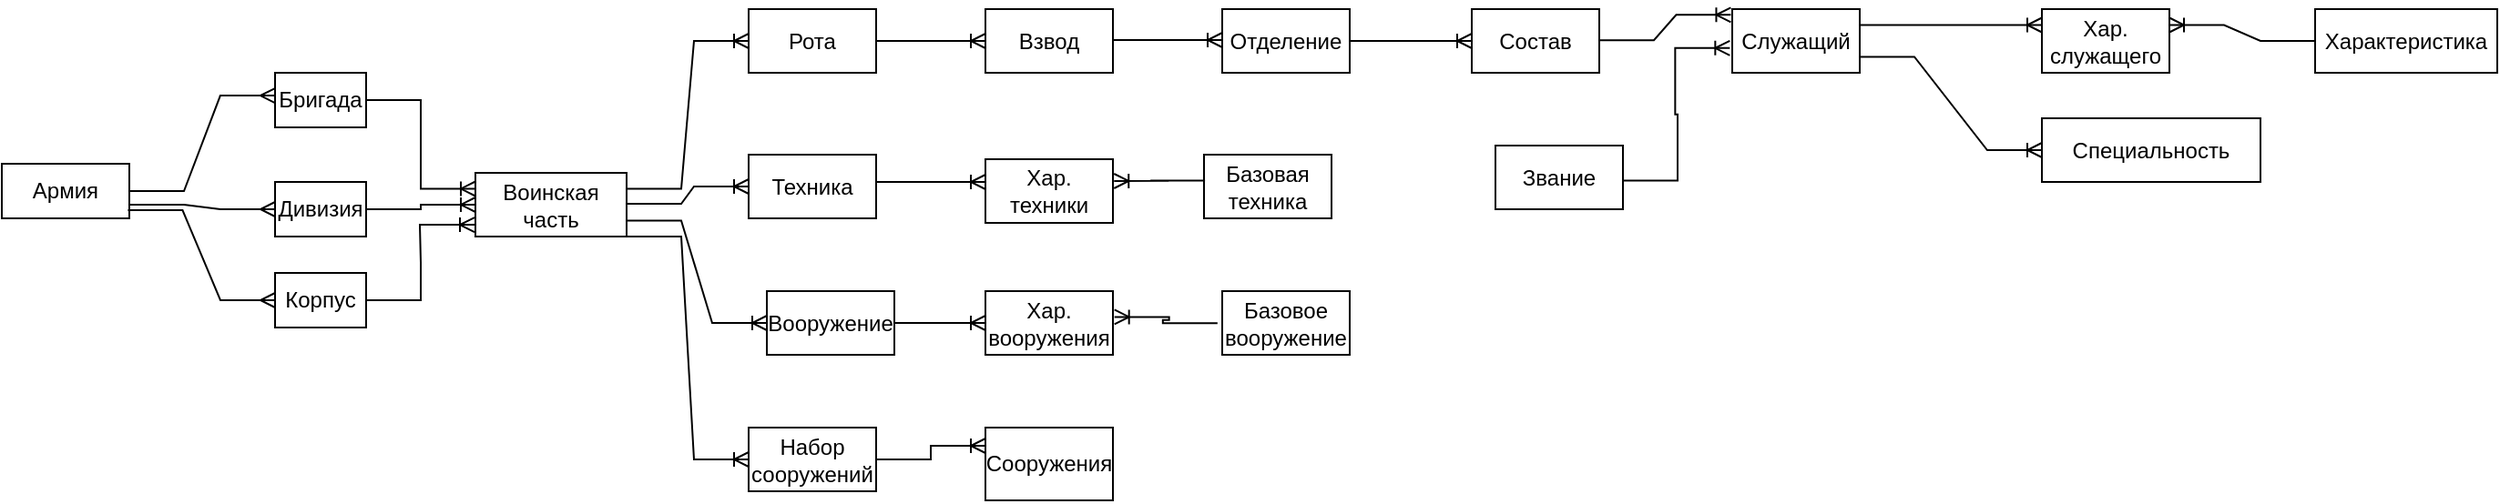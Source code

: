 <mxfile version="22.1.16" type="device">
  <diagram name="Страница — 1" id="XiXeaW232slYccb4axrf">
    <mxGraphModel dx="1400" dy="753" grid="1" gridSize="10" guides="1" tooltips="1" connect="1" arrows="1" fold="1" page="1" pageScale="1" pageWidth="827" pageHeight="1169" math="0" shadow="0">
      <root>
        <mxCell id="0" />
        <mxCell id="1" parent="0" />
        <mxCell id="y5jc44xShQ9iS71Ldo8q-1" value="Армия" style="rounded=0;whiteSpace=wrap;html=1;" vertex="1" parent="1">
          <mxGeometry x="20" y="150" width="70" height="30" as="geometry" />
        </mxCell>
        <mxCell id="y5jc44xShQ9iS71Ldo8q-2" value="Бригада" style="rounded=0;whiteSpace=wrap;html=1;" vertex="1" parent="1">
          <mxGeometry x="170" y="100" width="50" height="30" as="geometry" />
        </mxCell>
        <mxCell id="y5jc44xShQ9iS71Ldo8q-3" value="Дивизия" style="rounded=0;whiteSpace=wrap;html=1;" vertex="1" parent="1">
          <mxGeometry x="170" y="160" width="50" height="30" as="geometry" />
        </mxCell>
        <mxCell id="y5jc44xShQ9iS71Ldo8q-4" value="Корпус" style="rounded=0;whiteSpace=wrap;html=1;" vertex="1" parent="1">
          <mxGeometry x="170" y="210" width="50" height="30" as="geometry" />
        </mxCell>
        <mxCell id="y5jc44xShQ9iS71Ldo8q-5" value="" style="edgeStyle=entityRelationEdgeStyle;fontSize=12;html=1;endArrow=ERmany;rounded=0;entryX=-0.001;entryY=0.417;entryDx=0;entryDy=0;entryPerimeter=0;exitX=1;exitY=0.5;exitDx=0;exitDy=0;" edge="1" parent="1" source="y5jc44xShQ9iS71Ldo8q-1" target="y5jc44xShQ9iS71Ldo8q-2">
          <mxGeometry width="100" height="100" relative="1" as="geometry">
            <mxPoint x="10" y="170" as="sourcePoint" />
            <mxPoint x="110" y="70" as="targetPoint" />
            <Array as="points">
              <mxPoint x="110" y="120" />
              <mxPoint x="100" y="120" />
              <mxPoint x="110" y="110" />
            </Array>
          </mxGeometry>
        </mxCell>
        <mxCell id="y5jc44xShQ9iS71Ldo8q-6" value="" style="edgeStyle=entityRelationEdgeStyle;fontSize=12;html=1;endArrow=ERmany;rounded=0;exitX=1;exitY=0.75;exitDx=0;exitDy=0;entryX=0;entryY=0.5;entryDx=0;entryDy=0;" edge="1" parent="1" source="y5jc44xShQ9iS71Ldo8q-1" target="y5jc44xShQ9iS71Ldo8q-3">
          <mxGeometry width="100" height="100" relative="1" as="geometry">
            <mxPoint x="130" y="250" as="sourcePoint" />
            <mxPoint x="230" y="150" as="targetPoint" />
          </mxGeometry>
        </mxCell>
        <mxCell id="y5jc44xShQ9iS71Ldo8q-7" value="" style="edgeStyle=entityRelationEdgeStyle;fontSize=12;html=1;endArrow=ERmany;rounded=0;entryX=0;entryY=0.5;entryDx=0;entryDy=0;exitX=0.989;exitY=0.851;exitDx=0;exitDy=0;exitPerimeter=0;" edge="1" parent="1" source="y5jc44xShQ9iS71Ldo8q-1" target="y5jc44xShQ9iS71Ldo8q-4">
          <mxGeometry width="100" height="100" relative="1" as="geometry">
            <mxPoint x="20" y="310" as="sourcePoint" />
            <mxPoint x="120" y="210" as="targetPoint" />
          </mxGeometry>
        </mxCell>
        <mxCell id="y5jc44xShQ9iS71Ldo8q-8" value="Воинская часть" style="rounded=0;whiteSpace=wrap;html=1;" vertex="1" parent="1">
          <mxGeometry x="280" y="155" width="83" height="35" as="geometry" />
        </mxCell>
        <mxCell id="y5jc44xShQ9iS71Ldo8q-9" value="" style="edgeStyle=entityRelationEdgeStyle;fontSize=12;html=1;endArrow=ERoneToMany;rounded=0;exitX=1;exitY=0.5;exitDx=0;exitDy=0;entryX=0;entryY=0.25;entryDx=0;entryDy=0;" edge="1" parent="1" source="y5jc44xShQ9iS71Ldo8q-2" target="y5jc44xShQ9iS71Ldo8q-8">
          <mxGeometry width="100" height="100" relative="1" as="geometry">
            <mxPoint x="240" y="140" as="sourcePoint" />
            <mxPoint x="340" y="40" as="targetPoint" />
          </mxGeometry>
        </mxCell>
        <mxCell id="y5jc44xShQ9iS71Ldo8q-10" value="" style="edgeStyle=entityRelationEdgeStyle;fontSize=12;html=1;endArrow=ERoneToMany;rounded=0;exitX=1;exitY=0.5;exitDx=0;exitDy=0;entryX=0;entryY=0.5;entryDx=0;entryDy=0;" edge="1" parent="1" source="y5jc44xShQ9iS71Ldo8q-3" target="y5jc44xShQ9iS71Ldo8q-8">
          <mxGeometry width="100" height="100" relative="1" as="geometry">
            <mxPoint x="280" y="300" as="sourcePoint" />
            <mxPoint x="380" y="200" as="targetPoint" />
          </mxGeometry>
        </mxCell>
        <mxCell id="y5jc44xShQ9iS71Ldo8q-11" value="" style="edgeStyle=entityRelationEdgeStyle;fontSize=12;html=1;endArrow=ERoneToMany;rounded=0;exitX=1;exitY=0.5;exitDx=0;exitDy=0;entryX=-0.006;entryY=0.816;entryDx=0;entryDy=0;entryPerimeter=0;" edge="1" parent="1" source="y5jc44xShQ9iS71Ldo8q-4" target="y5jc44xShQ9iS71Ldo8q-8">
          <mxGeometry width="100" height="100" relative="1" as="geometry">
            <mxPoint x="340" y="290" as="sourcePoint" />
            <mxPoint x="440" y="190" as="targetPoint" />
          </mxGeometry>
        </mxCell>
        <mxCell id="y5jc44xShQ9iS71Ldo8q-12" value="Рота" style="rounded=0;whiteSpace=wrap;html=1;" vertex="1" parent="1">
          <mxGeometry x="430" y="65" width="70" height="35" as="geometry" />
        </mxCell>
        <mxCell id="y5jc44xShQ9iS71Ldo8q-13" value="Взвод" style="rounded=0;whiteSpace=wrap;html=1;" vertex="1" parent="1">
          <mxGeometry x="560" y="65" width="70" height="35" as="geometry" />
        </mxCell>
        <mxCell id="y5jc44xShQ9iS71Ldo8q-14" value="Техника" style="rounded=0;whiteSpace=wrap;html=1;" vertex="1" parent="1">
          <mxGeometry x="430" y="145" width="70" height="35" as="geometry" />
        </mxCell>
        <mxCell id="y5jc44xShQ9iS71Ldo8q-15" value="Хар. техники" style="rounded=0;whiteSpace=wrap;html=1;" vertex="1" parent="1">
          <mxGeometry x="560" y="147.5" width="70" height="35" as="geometry" />
        </mxCell>
        <mxCell id="y5jc44xShQ9iS71Ldo8q-16" value="Вооружение" style="rounded=0;whiteSpace=wrap;html=1;" vertex="1" parent="1">
          <mxGeometry x="440" y="220" width="70" height="35" as="geometry" />
        </mxCell>
        <mxCell id="y5jc44xShQ9iS71Ldo8q-17" value="Хар. вооружения" style="rounded=0;whiteSpace=wrap;html=1;" vertex="1" parent="1">
          <mxGeometry x="560" y="220" width="70" height="35" as="geometry" />
        </mxCell>
        <mxCell id="y5jc44xShQ9iS71Ldo8q-18" value="Набор сооружений" style="rounded=0;whiteSpace=wrap;html=1;" vertex="1" parent="1">
          <mxGeometry x="430" y="295" width="70" height="35" as="geometry" />
        </mxCell>
        <mxCell id="y5jc44xShQ9iS71Ldo8q-19" value="Сооружения" style="rounded=0;whiteSpace=wrap;html=1;" vertex="1" parent="1">
          <mxGeometry x="560" y="295" width="70" height="40" as="geometry" />
        </mxCell>
        <mxCell id="y5jc44xShQ9iS71Ldo8q-20" value="Базовая техника" style="rounded=0;whiteSpace=wrap;html=1;" vertex="1" parent="1">
          <mxGeometry x="680" y="145" width="70" height="35" as="geometry" />
        </mxCell>
        <mxCell id="y5jc44xShQ9iS71Ldo8q-21" value="Базовое вооружение" style="rounded=0;whiteSpace=wrap;html=1;" vertex="1" parent="1">
          <mxGeometry x="690" y="220" width="70" height="35" as="geometry" />
        </mxCell>
        <mxCell id="y5jc44xShQ9iS71Ldo8q-22" value="Отделение" style="rounded=0;whiteSpace=wrap;html=1;" vertex="1" parent="1">
          <mxGeometry x="690" y="65" width="70" height="35" as="geometry" />
        </mxCell>
        <mxCell id="y5jc44xShQ9iS71Ldo8q-23" value="" style="edgeStyle=entityRelationEdgeStyle;fontSize=12;html=1;endArrow=ERoneToMany;rounded=0;entryX=0;entryY=0.5;entryDx=0;entryDy=0;exitX=1;exitY=0.25;exitDx=0;exitDy=0;" edge="1" parent="1" source="y5jc44xShQ9iS71Ldo8q-8" target="y5jc44xShQ9iS71Ldo8q-12">
          <mxGeometry width="100" height="100" relative="1" as="geometry">
            <mxPoint x="320" y="155" as="sourcePoint" />
            <mxPoint x="420" y="55" as="targetPoint" />
          </mxGeometry>
        </mxCell>
        <mxCell id="y5jc44xShQ9iS71Ldo8q-24" value="" style="edgeStyle=entityRelationEdgeStyle;fontSize=12;html=1;endArrow=ERoneToMany;rounded=0;exitX=1;exitY=0.5;exitDx=0;exitDy=0;entryX=0;entryY=0.5;entryDx=0;entryDy=0;" edge="1" parent="1" source="y5jc44xShQ9iS71Ldo8q-12" target="y5jc44xShQ9iS71Ldo8q-13">
          <mxGeometry width="100" height="100" relative="1" as="geometry">
            <mxPoint x="270" y="130" as="sourcePoint" />
            <mxPoint x="370" y="30" as="targetPoint" />
          </mxGeometry>
        </mxCell>
        <mxCell id="y5jc44xShQ9iS71Ldo8q-25" value="" style="edgeStyle=entityRelationEdgeStyle;fontSize=12;html=1;endArrow=ERoneToMany;rounded=0;exitX=1;exitY=0.5;exitDx=0;exitDy=0;entryX=0;entryY=0.5;entryDx=0;entryDy=0;" edge="1" parent="1">
          <mxGeometry width="100" height="100" relative="1" as="geometry">
            <mxPoint x="630" y="82" as="sourcePoint" />
            <mxPoint x="690" y="82" as="targetPoint" />
          </mxGeometry>
        </mxCell>
        <mxCell id="y5jc44xShQ9iS71Ldo8q-26" value="" style="edgeStyle=entityRelationEdgeStyle;fontSize=12;html=1;endArrow=ERoneToMany;rounded=0;exitX=1;exitY=0.5;exitDx=0;exitDy=0;entryX=0;entryY=0.5;entryDx=0;entryDy=0;" edge="1" parent="1" target="y5jc44xShQ9iS71Ldo8q-14">
          <mxGeometry width="100" height="100" relative="1" as="geometry">
            <mxPoint x="363" y="172" as="sourcePoint" />
            <mxPoint x="423" y="172" as="targetPoint" />
          </mxGeometry>
        </mxCell>
        <mxCell id="y5jc44xShQ9iS71Ldo8q-27" value="" style="edgeStyle=entityRelationEdgeStyle;fontSize=12;html=1;endArrow=ERoneToMany;rounded=0;exitX=1;exitY=0.5;exitDx=0;exitDy=0;entryX=0;entryY=0.5;entryDx=0;entryDy=0;" edge="1" parent="1">
          <mxGeometry width="100" height="100" relative="1" as="geometry">
            <mxPoint x="500" y="160" as="sourcePoint" />
            <mxPoint x="560" y="160" as="targetPoint" />
          </mxGeometry>
        </mxCell>
        <mxCell id="y5jc44xShQ9iS71Ldo8q-28" value="" style="edgeStyle=entityRelationEdgeStyle;fontSize=12;html=1;endArrow=ERoneToMany;rounded=0;entryX=1.009;entryY=0.343;entryDx=0;entryDy=0;entryPerimeter=0;exitX=0.008;exitY=0.408;exitDx=0;exitDy=0;exitPerimeter=0;" edge="1" parent="1" source="y5jc44xShQ9iS71Ldo8q-20" target="y5jc44xShQ9iS71Ldo8q-15">
          <mxGeometry width="100" height="100" relative="1" as="geometry">
            <mxPoint x="640" y="120" as="sourcePoint" />
            <mxPoint x="600" y="123" as="targetPoint" />
          </mxGeometry>
        </mxCell>
        <mxCell id="y5jc44xShQ9iS71Ldo8q-29" value="" style="edgeStyle=entityRelationEdgeStyle;fontSize=12;html=1;endArrow=ERoneToMany;rounded=0;exitX=1;exitY=0.75;exitDx=0;exitDy=0;entryX=0;entryY=0.5;entryDx=0;entryDy=0;" edge="1" parent="1" source="y5jc44xShQ9iS71Ldo8q-8" target="y5jc44xShQ9iS71Ldo8q-16">
          <mxGeometry width="100" height="100" relative="1" as="geometry">
            <mxPoint x="300" y="350" as="sourcePoint" />
            <mxPoint x="400" y="250" as="targetPoint" />
          </mxGeometry>
        </mxCell>
        <mxCell id="y5jc44xShQ9iS71Ldo8q-30" value="" style="edgeStyle=entityRelationEdgeStyle;fontSize=12;html=1;endArrow=ERoneToMany;rounded=0;exitX=1;exitY=0.5;exitDx=0;exitDy=0;entryX=0;entryY=0.5;entryDx=0;entryDy=0;" edge="1" parent="1" source="y5jc44xShQ9iS71Ldo8q-16" target="y5jc44xShQ9iS71Ldo8q-17">
          <mxGeometry width="100" height="100" relative="1" as="geometry">
            <mxPoint x="520" y="290" as="sourcePoint" />
            <mxPoint x="620" y="190" as="targetPoint" />
          </mxGeometry>
        </mxCell>
        <mxCell id="y5jc44xShQ9iS71Ldo8q-31" value="" style="edgeStyle=entityRelationEdgeStyle;fontSize=12;html=1;endArrow=ERoneToMany;rounded=0;exitX=-0.037;exitY=0.503;exitDx=0;exitDy=0;entryX=1.012;entryY=0.406;entryDx=0;entryDy=0;entryPerimeter=0;exitPerimeter=0;" edge="1" parent="1" source="y5jc44xShQ9iS71Ldo8q-21" target="y5jc44xShQ9iS71Ldo8q-17">
          <mxGeometry width="100" height="100" relative="1" as="geometry">
            <mxPoint x="620.0" y="280" as="sourcePoint" />
            <mxPoint x="670" y="280" as="targetPoint" />
          </mxGeometry>
        </mxCell>
        <mxCell id="y5jc44xShQ9iS71Ldo8q-32" value="" style="edgeStyle=entityRelationEdgeStyle;fontSize=12;html=1;endArrow=ERoneToMany;rounded=0;exitX=1;exitY=1;exitDx=0;exitDy=0;" edge="1" parent="1" source="y5jc44xShQ9iS71Ldo8q-8" target="y5jc44xShQ9iS71Ldo8q-18">
          <mxGeometry width="100" height="100" relative="1" as="geometry">
            <mxPoint x="520" y="400" as="sourcePoint" />
            <mxPoint x="620" y="300" as="targetPoint" />
          </mxGeometry>
        </mxCell>
        <mxCell id="y5jc44xShQ9iS71Ldo8q-33" value="" style="edgeStyle=entityRelationEdgeStyle;fontSize=12;html=1;endArrow=ERoneToMany;rounded=0;exitX=1;exitY=0.5;exitDx=0;exitDy=0;entryX=0;entryY=0.25;entryDx=0;entryDy=0;" edge="1" parent="1" source="y5jc44xShQ9iS71Ldo8q-18" target="y5jc44xShQ9iS71Ldo8q-19">
          <mxGeometry width="100" height="100" relative="1" as="geometry">
            <mxPoint x="500" y="380" as="sourcePoint" />
            <mxPoint x="600" y="280" as="targetPoint" />
          </mxGeometry>
        </mxCell>
        <mxCell id="y5jc44xShQ9iS71Ldo8q-34" value="Состав" style="rounded=0;whiteSpace=wrap;html=1;" vertex="1" parent="1">
          <mxGeometry x="827" y="65" width="70" height="35" as="geometry" />
        </mxCell>
        <mxCell id="y5jc44xShQ9iS71Ldo8q-35" value="Хар. служащего" style="rounded=0;whiteSpace=wrap;html=1;" vertex="1" parent="1">
          <mxGeometry x="1140" y="65" width="70" height="35" as="geometry" />
        </mxCell>
        <mxCell id="y5jc44xShQ9iS71Ldo8q-36" value="Специальность" style="rounded=0;whiteSpace=wrap;html=1;" vertex="1" parent="1">
          <mxGeometry x="1140" y="125" width="120" height="35" as="geometry" />
        </mxCell>
        <mxCell id="y5jc44xShQ9iS71Ldo8q-37" value="Служащий" style="rounded=0;whiteSpace=wrap;html=1;" vertex="1" parent="1">
          <mxGeometry x="970" y="65" width="70" height="35" as="geometry" />
        </mxCell>
        <mxCell id="y5jc44xShQ9iS71Ldo8q-38" value="Звание" style="rounded=0;whiteSpace=wrap;html=1;" vertex="1" parent="1">
          <mxGeometry x="840" y="140" width="70" height="35" as="geometry" />
        </mxCell>
        <mxCell id="y5jc44xShQ9iS71Ldo8q-39" value="" style="edgeStyle=entityRelationEdgeStyle;fontSize=12;html=1;endArrow=ERoneToMany;rounded=0;exitX=1;exitY=0.5;exitDx=0;exitDy=0;entryX=0;entryY=0.5;entryDx=0;entryDy=0;" edge="1" parent="1" source="y5jc44xShQ9iS71Ldo8q-22" target="y5jc44xShQ9iS71Ldo8q-34">
          <mxGeometry width="100" height="100" relative="1" as="geometry">
            <mxPoint x="780" y="120" as="sourcePoint" />
            <mxPoint x="880" y="20" as="targetPoint" />
          </mxGeometry>
        </mxCell>
        <mxCell id="y5jc44xShQ9iS71Ldo8q-40" value="" style="edgeStyle=entityRelationEdgeStyle;fontSize=12;html=1;endArrow=ERoneToMany;rounded=0;exitX=1;exitY=0.5;exitDx=0;exitDy=0;entryX=-0.011;entryY=0.091;entryDx=0;entryDy=0;entryPerimeter=0;" edge="1" parent="1" target="y5jc44xShQ9iS71Ldo8q-37">
          <mxGeometry width="100" height="100" relative="1" as="geometry">
            <mxPoint x="897" y="82.14" as="sourcePoint" />
            <mxPoint x="940" y="82" as="targetPoint" />
          </mxGeometry>
        </mxCell>
        <mxCell id="y5jc44xShQ9iS71Ldo8q-41" value="" style="edgeStyle=entityRelationEdgeStyle;fontSize=12;html=1;endArrow=ERoneToMany;rounded=0;exitX=1;exitY=0.5;exitDx=0;exitDy=0;entryX=-0.019;entryY=0.612;entryDx=0;entryDy=0;entryPerimeter=0;" edge="1" parent="1" target="y5jc44xShQ9iS71Ldo8q-37">
          <mxGeometry width="100" height="100" relative="1" as="geometry">
            <mxPoint x="910" y="159.29" as="sourcePoint" />
            <mxPoint x="977" y="159" as="targetPoint" />
          </mxGeometry>
        </mxCell>
        <mxCell id="y5jc44xShQ9iS71Ldo8q-42" value="" style="edgeStyle=entityRelationEdgeStyle;fontSize=12;html=1;endArrow=ERoneToMany;rounded=0;entryX=0;entryY=0.5;entryDx=0;entryDy=0;exitX=1;exitY=0.75;exitDx=0;exitDy=0;" edge="1" parent="1" source="y5jc44xShQ9iS71Ldo8q-37" target="y5jc44xShQ9iS71Ldo8q-36">
          <mxGeometry width="100" height="100" relative="1" as="geometry">
            <mxPoint x="950" y="250" as="sourcePoint" />
            <mxPoint x="1050" y="150" as="targetPoint" />
          </mxGeometry>
        </mxCell>
        <mxCell id="y5jc44xShQ9iS71Ldo8q-43" value="" style="edgeStyle=entityRelationEdgeStyle;fontSize=12;html=1;endArrow=ERoneToMany;rounded=0;exitX=1;exitY=0.25;exitDx=0;exitDy=0;entryX=0;entryY=0.25;entryDx=0;entryDy=0;" edge="1" parent="1" source="y5jc44xShQ9iS71Ldo8q-37" target="y5jc44xShQ9iS71Ldo8q-35">
          <mxGeometry width="100" height="100" relative="1" as="geometry">
            <mxPoint x="1060" y="60" as="sourcePoint" />
            <mxPoint x="1160" y="-40" as="targetPoint" />
          </mxGeometry>
        </mxCell>
        <mxCell id="y5jc44xShQ9iS71Ldo8q-44" value="Характеристика" style="rounded=0;whiteSpace=wrap;html=1;" vertex="1" parent="1">
          <mxGeometry x="1290" y="65" width="100" height="35" as="geometry" />
        </mxCell>
        <mxCell id="y5jc44xShQ9iS71Ldo8q-45" value="" style="edgeStyle=entityRelationEdgeStyle;fontSize=12;html=1;endArrow=ERoneToMany;rounded=0;entryX=1;entryY=0.25;entryDx=0;entryDy=0;" edge="1" parent="1" source="y5jc44xShQ9iS71Ldo8q-44" target="y5jc44xShQ9iS71Ldo8q-35">
          <mxGeometry width="100" height="100" relative="1" as="geometry">
            <mxPoint x="1220" y="110" as="sourcePoint" />
            <mxPoint x="1320" y="10" as="targetPoint" />
          </mxGeometry>
        </mxCell>
      </root>
    </mxGraphModel>
  </diagram>
</mxfile>
